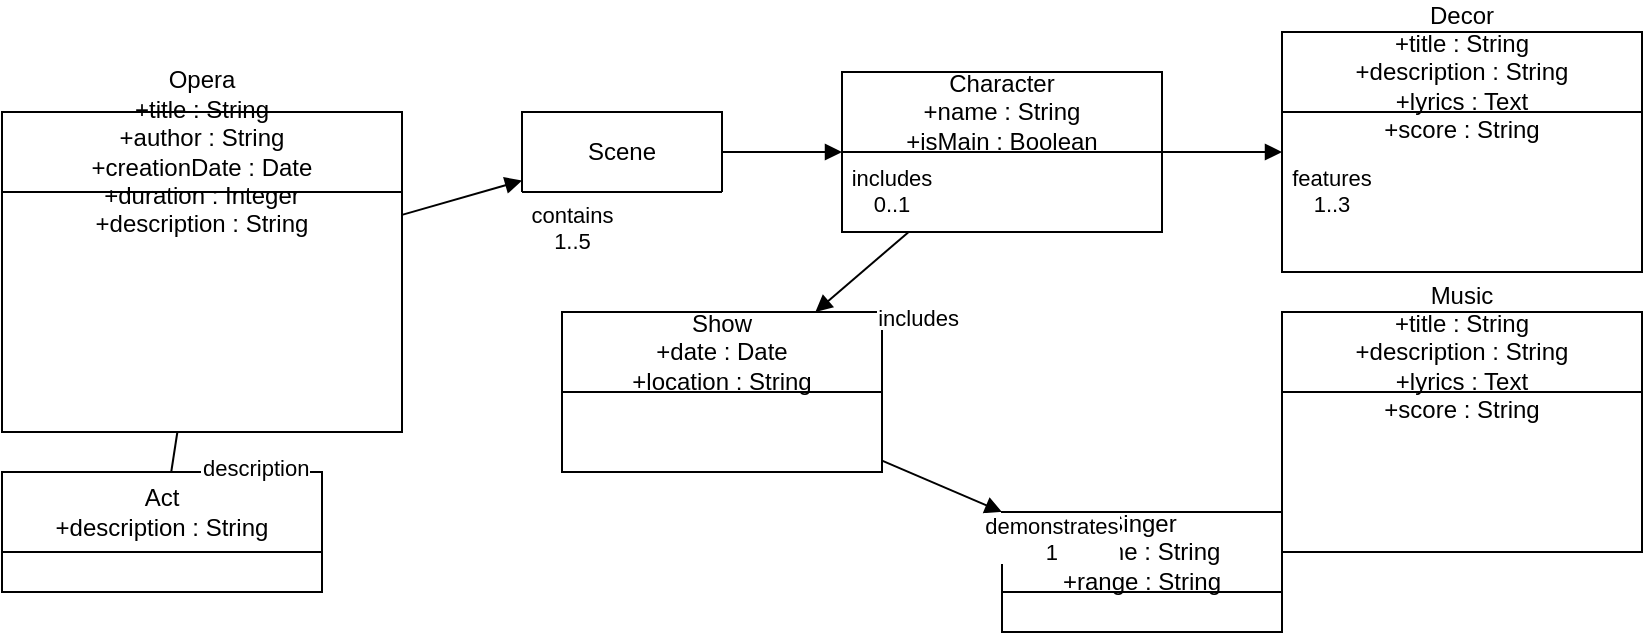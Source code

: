 <mxfile>
  <diagram name="Opera and Show Management System" id="bJ1eD8mZt7T44u7dDjNI">
    <mxGraphModel dx="1210" dy="697" grid="1" gridSize="10" guides="1" tooltips="1" connect="1" arrows="1" fold="1" page="1" pageScale="1" pageWidth="827" pageHeight="1169">
      <root>
        <mxCell id="0"/>
        <mxCell id="1" parent="0"/>
        <mxCell id="2" value="Opera&#xa;+title : String&#xa;+author : String&#xa;+creationDate : Date&#xa;+duration : Integer&#xa;+description : String" style="shape=swimlane;whiteSpace=wrap;" vertex="1" parent="1">
          <mxGeometry x="80" y="80" width="200" height="160" as="geometry"/>
        </mxCell>
        <mxCell id="3" value="Act&#xa;+description : String" style="shape=swimlane;whiteSpace=wrap;" vertex="1" parent="1">
          <mxGeometry x="80" y="260" width="160" height="60" as="geometry"/>
        </mxCell>
        <mxCell id="4" style="endArrow=none;" edge="1" parent="1" source="3" target="2">
          <mxGeometry relative="1" as="geometry"/>
        </mxCell>
        <mxCell id="4label" value="description" style="edgeLabel;align=center;" vertex="1" connectable="0" parent="4">
          <mxGeometry x="0.5" y="-0.2" width="80" height="20" as="geometry" relative="1"/>
        </mxCell>
        <mxCell id="5" value="Scene" style="shape=swimlane;whiteSpace=wrap;" vertex="1" parent="1">
          <mxGeometry x="340" y="80" width="100" height="40" as="geometry"/>
        </mxCell>
        <mxCell id="6" style="endArrow=block;" edge="1" parent="1" source="2" target="5">
          <mxGeometry relative="1" as="geometry"/>
        </mxCell>
        <mxCell id="6label" value="contains&#xa;1..5" style="edgeLabel;align=center;" vertex="1" connectable="0" parent="6">
          <mxGeometry x="0.5" y="-0.2" width="80" height="20" as="geometry" relative="1"/>
        </mxCell>
        <mxCell id="7" value="Character&#xa;+name : String&#xa;+isMain : Boolean" style="shape=swimlane;whiteSpace=wrap;" vertex="1" parent="1">
          <mxGeometry x="500" y="60" width="160" height="80" as="geometry"/>
        </mxCell>
        <mxCell id="8" style="endArrow=block;" edge="1" parent="1" source="5" target="7">
          <mxGeometry relative="1" as="geometry"/>
        </mxCell>
        <mxCell id="8label" value="includes&#xa;0..1" style="edgeLabel;align=center;" vertex="1" connectable="0" parent="8">
          <mxGeometry x="0.5" y="-0.2" width="80" height="20" as="geometry" relative="1"/>
        </mxCell>
        <mxCell id="9" value="Decor&#xa;+title : String&#xa;+description : String&#xa;+lyrics : Text&#xa;+score : String" style="shape=swimlane;whiteSpace=wrap;" vertex="1" parent="1">
          <mxGeometry x="720" y="40" width="180" height="120" as="geometry"/>
        </mxCell>
        <mxCell id="10" value="Music&#xa;+title : String&#xa;+description : String&#xa;+lyrics : Text&#xa;+score : String" style="shape=swimlane;whiteSpace=wrap;" vertex="1" parent="1">
          <mxGeometry x="720" y="180" width="180" height="120" as="geometry"/>
        </mxCell>
        <mxCell id="11" style="endArrow=block;" edge="1" parent="1" source="7" target="9">
          <mxGeometry relative="1" as="geometry"/>
        </mxCell>
        <mxCell id="11label" value="features&#xa;1..3" style="edgeLabel;align=center;" vertex="1" connectable="0" parent="11">
          <mxGeometry x="0.5" y="-0.2" width="80" height="20" as="geometry" relative="1"/>
        </mxCell>
        <mxCell id="12" value="Show&#xa;+date : Date&#xa;+location : String" style="shape=swimlane;whiteSpace=wrap;" vertex="1" parent="1">
          <mxGeometry x="360" y="180" width="160" height="80" as="geometry"/>
        </mxCell>
        <mxCell id="13" style="endArrow=block;" edge="1" parent="1" source="7" target="12">
          <mxGeometry relative="1" as="geometry"/>
        </mxCell>
        <mxCell id="13label" value="includes" style="edgeLabel;align=center;" vertex="1" connectable="0" parent="13">
          <mxGeometry x="0.5" y="-0.2" width="80" height="20" as="geometry" relative="1"/>
        </mxCell>
        <mxCell id="14" value="Singer&#xa;+name : String&#xa;+range : String" style="shape=swimlane;whiteSpace=wrap;" vertex="1" parent="1">
          <mxGeometry x="580" y="280" width="140" height="60" as="geometry"/>
        </mxCell>
        <mxCell id="15" style="endArrow=block;" edge="1" parent="1" source="12" target="14">
          <mxGeometry relative="1" as="geometry"/>
        </mxCell>
        <mxCell id="15label" value="demonstrates&#xa;1" style="edgeLabel;align=center;" vertex="1" connectable="0" parent="15">
          <mxGeometry x="0.5" y="-0.2" width="80" height="20" as="geometry" relative="1"/>
        </mxCell>
      </root>
    </mxGraphModel>
  </diagram>
</mxfile>